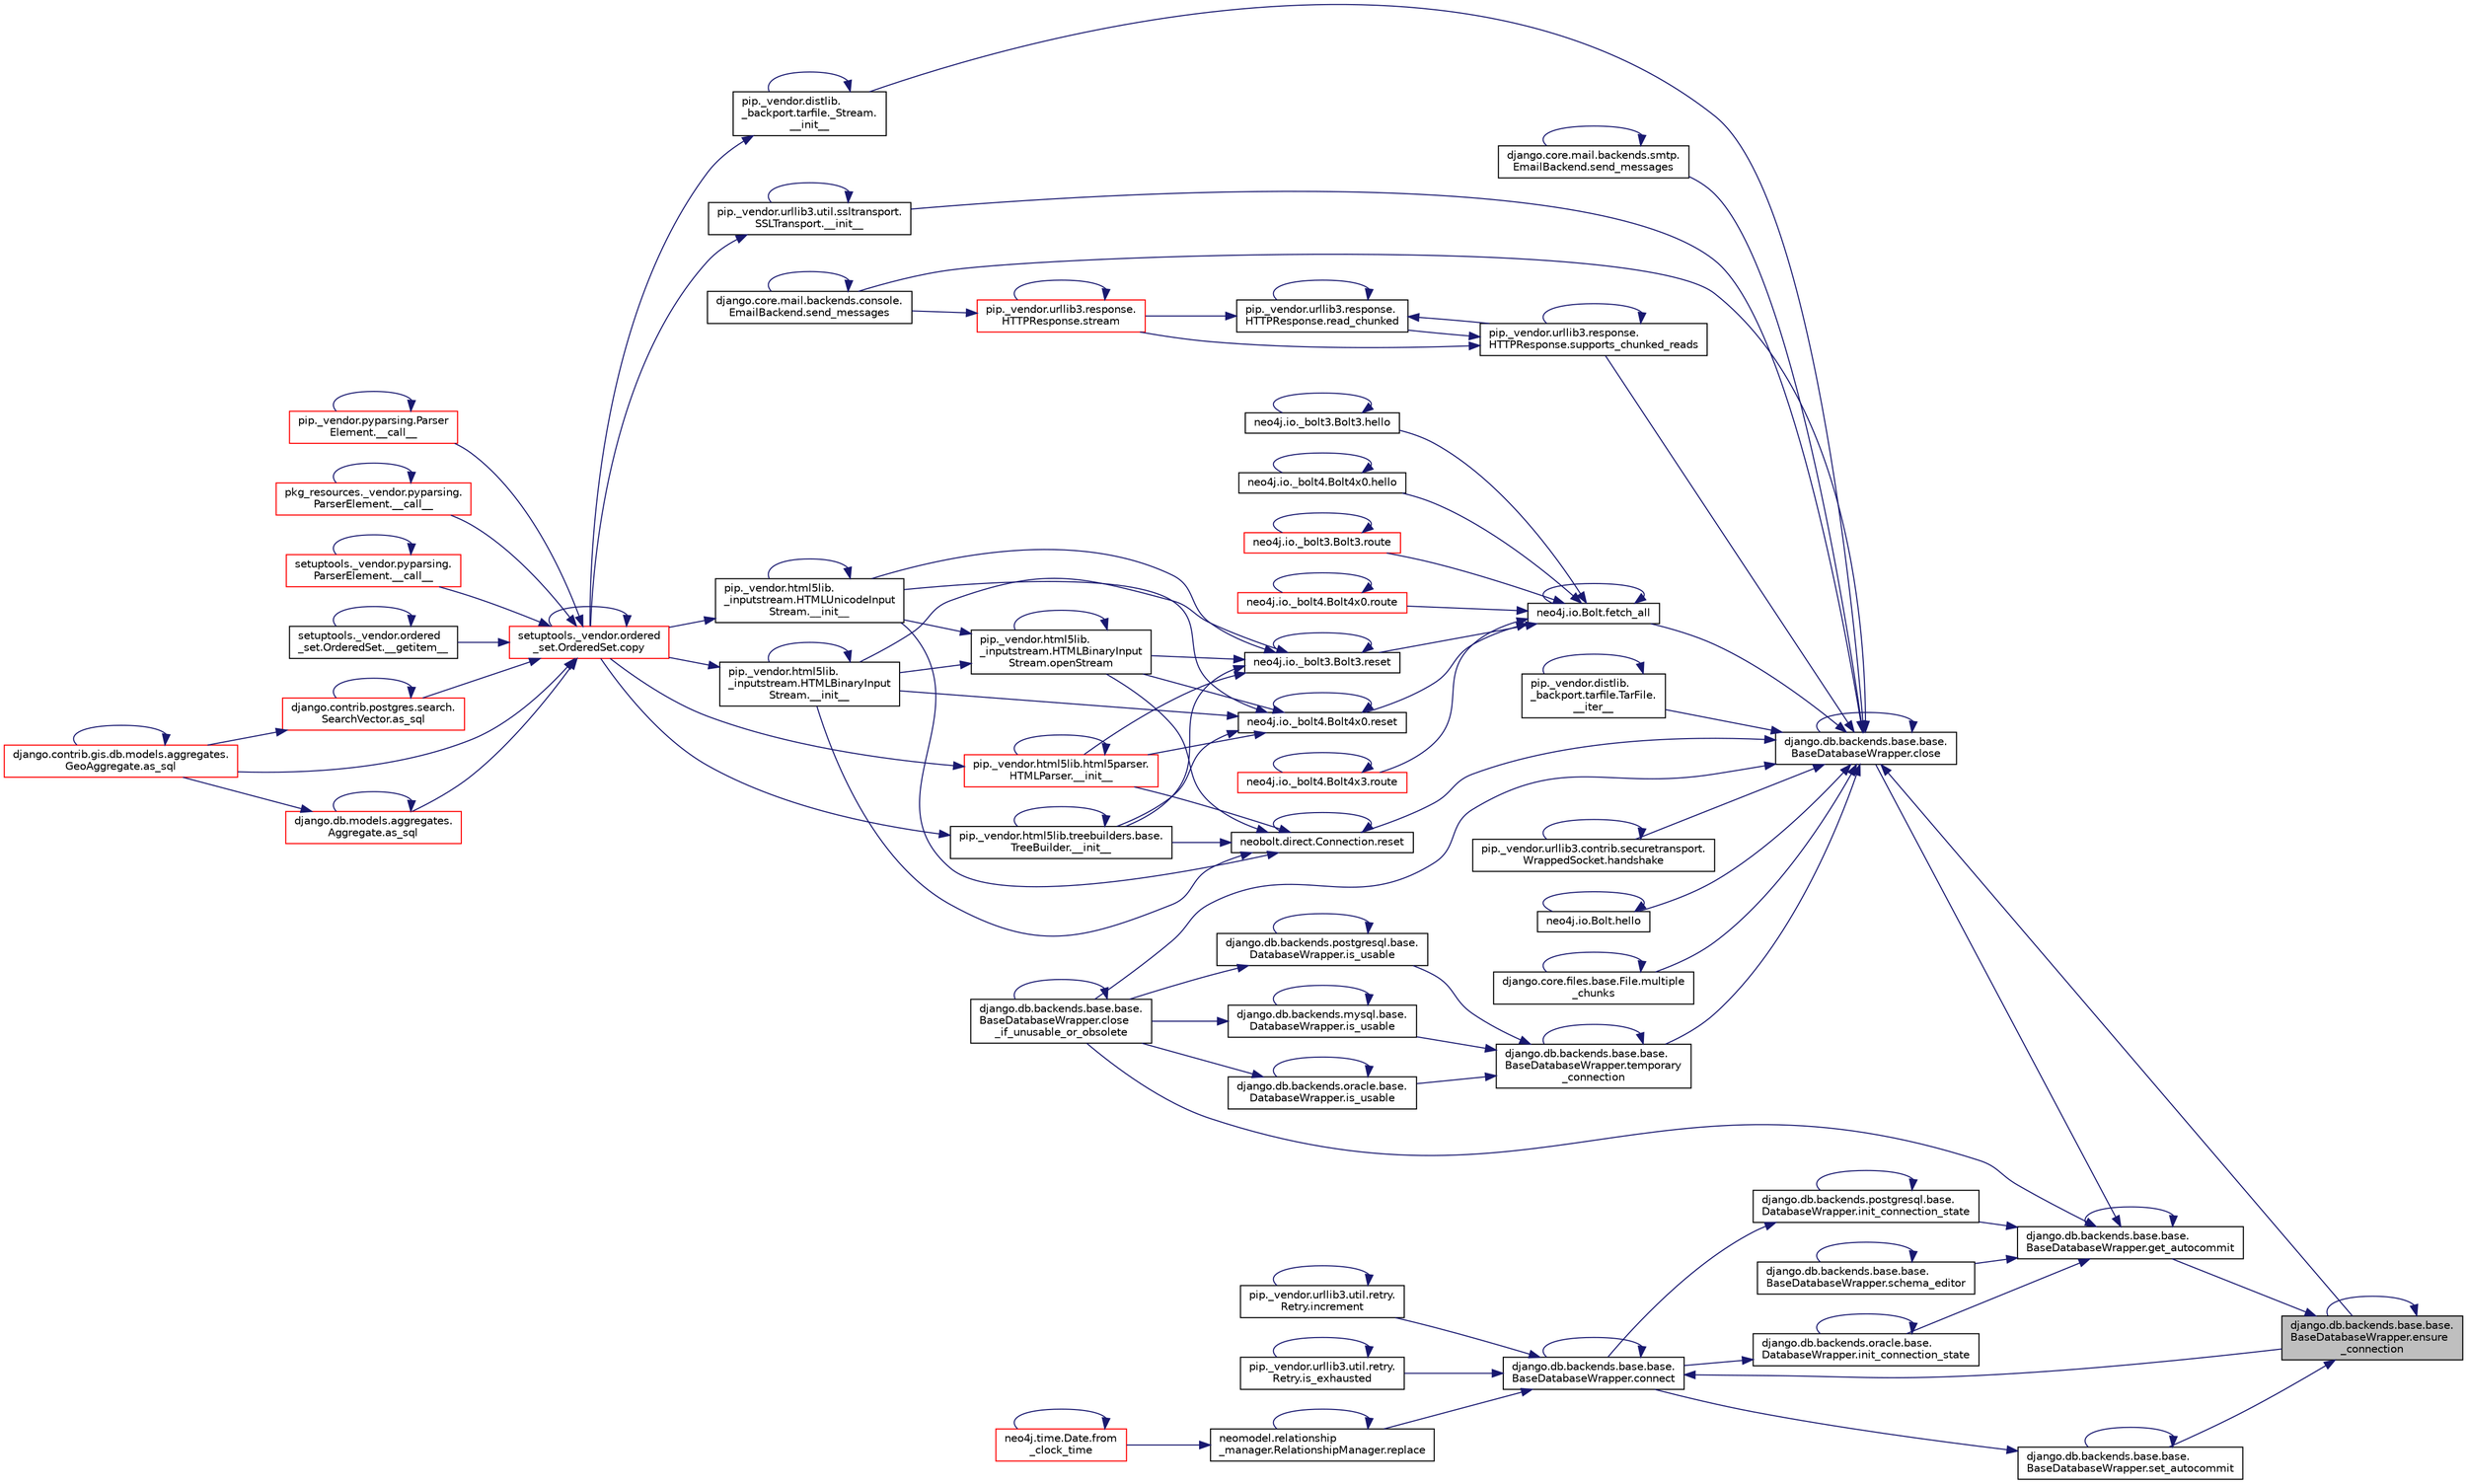 digraph "django.db.backends.base.base.BaseDatabaseWrapper.ensure_connection"
{
 // LATEX_PDF_SIZE
  edge [fontname="Helvetica",fontsize="10",labelfontname="Helvetica",labelfontsize="10"];
  node [fontname="Helvetica",fontsize="10",shape=record];
  rankdir="RL";
  Node1 [label="django.db.backends.base.base.\lBaseDatabaseWrapper.ensure\l_connection",height=0.2,width=0.4,color="black", fillcolor="grey75", style="filled", fontcolor="black",tooltip=" "];
  Node1 -> Node1 [dir="back",color="midnightblue",fontsize="10",style="solid",fontname="Helvetica"];
  Node1 -> Node2 [dir="back",color="midnightblue",fontsize="10",style="solid",fontname="Helvetica"];
  Node2 [label="django.db.backends.base.base.\lBaseDatabaseWrapper.get_autocommit",height=0.2,width=0.4,color="black", fillcolor="white", style="filled",URL="$d2/d62/classdjango_1_1db_1_1backends_1_1base_1_1base_1_1_base_database_wrapper.html#a740f17e760d3df1f720f694b988aad33",tooltip=" "];
  Node2 -> Node3 [dir="back",color="midnightblue",fontsize="10",style="solid",fontname="Helvetica"];
  Node3 [label="django.db.backends.base.base.\lBaseDatabaseWrapper.close",height=0.2,width=0.4,color="black", fillcolor="white", style="filled",URL="$d2/d62/classdjango_1_1db_1_1backends_1_1base_1_1base_1_1_base_database_wrapper.html#a5e2f5642f3f4943bf2530f10ffd792c0",tooltip=" "];
  Node3 -> Node4 [dir="back",color="midnightblue",fontsize="10",style="solid",fontname="Helvetica"];
  Node4 [label="pip._vendor.distlib.\l_backport.tarfile._Stream.\l__init__",height=0.2,width=0.4,color="black", fillcolor="white", style="filled",URL="$de/d60/classpip_1_1__vendor_1_1distlib_1_1__backport_1_1tarfile_1_1___stream.html#a17492c93bae9e70b816bffb077cf2912",tooltip=" "];
  Node4 -> Node4 [dir="back",color="midnightblue",fontsize="10",style="solid",fontname="Helvetica"];
  Node4 -> Node5 [dir="back",color="midnightblue",fontsize="10",style="solid",fontname="Helvetica"];
  Node5 [label="setuptools._vendor.ordered\l_set.OrderedSet.copy",height=0.2,width=0.4,color="red", fillcolor="white", style="filled",URL="$d0/d40/classsetuptools_1_1__vendor_1_1ordered__set_1_1_ordered_set.html#a84224c403039b9dac5d2794d85073053",tooltip=" "];
  Node5 -> Node6 [dir="back",color="midnightblue",fontsize="10",style="solid",fontname="Helvetica"];
  Node6 [label="pip._vendor.pyparsing.Parser\lElement.__call__",height=0.2,width=0.4,color="red", fillcolor="white", style="filled",URL="$df/d7f/classpip_1_1__vendor_1_1pyparsing_1_1_parser_element.html#ae345dfb10ea6a1e9c77120e86129ab16",tooltip=" "];
  Node6 -> Node6 [dir="back",color="midnightblue",fontsize="10",style="solid",fontname="Helvetica"];
  Node5 -> Node9 [dir="back",color="midnightblue",fontsize="10",style="solid",fontname="Helvetica"];
  Node9 [label="pkg_resources._vendor.pyparsing.\lParserElement.__call__",height=0.2,width=0.4,color="red", fillcolor="white", style="filled",URL="$de/df0/classpkg__resources_1_1__vendor_1_1pyparsing_1_1_parser_element.html#a43d9a7e720d29a80c49f63998712c9a5",tooltip=" "];
  Node9 -> Node9 [dir="back",color="midnightblue",fontsize="10",style="solid",fontname="Helvetica"];
  Node5 -> Node10 [dir="back",color="midnightblue",fontsize="10",style="solid",fontname="Helvetica"];
  Node10 [label="setuptools._vendor.pyparsing.\lParserElement.__call__",height=0.2,width=0.4,color="red", fillcolor="white", style="filled",URL="$d9/d25/classsetuptools_1_1__vendor_1_1pyparsing_1_1_parser_element.html#a7f154aa4d9339f88d2306325bf99b953",tooltip=" "];
  Node10 -> Node10 [dir="back",color="midnightblue",fontsize="10",style="solid",fontname="Helvetica"];
  Node5 -> Node11 [dir="back",color="midnightblue",fontsize="10",style="solid",fontname="Helvetica"];
  Node11 [label="setuptools._vendor.ordered\l_set.OrderedSet.__getitem__",height=0.2,width=0.4,color="black", fillcolor="white", style="filled",URL="$d0/d40/classsetuptools_1_1__vendor_1_1ordered__set_1_1_ordered_set.html#afa5d263824cc35374a0cf762672f68ae",tooltip=" "];
  Node11 -> Node11 [dir="back",color="midnightblue",fontsize="10",style="solid",fontname="Helvetica"];
  Node5 -> Node12 [dir="back",color="midnightblue",fontsize="10",style="solid",fontname="Helvetica"];
  Node12 [label="django.db.models.aggregates.\lAggregate.as_sql",height=0.2,width=0.4,color="red", fillcolor="white", style="filled",URL="$d7/d0c/classdjango_1_1db_1_1models_1_1aggregates_1_1_aggregate.html#a86af10d7994d4f7a535cb7476201db71",tooltip=" "];
  Node12 -> Node12 [dir="back",color="midnightblue",fontsize="10",style="solid",fontname="Helvetica"];
  Node12 -> Node15 [dir="back",color="midnightblue",fontsize="10",style="solid",fontname="Helvetica"];
  Node15 [label="django.contrib.gis.db.models.aggregates.\lGeoAggregate.as_sql",height=0.2,width=0.4,color="red", fillcolor="white", style="filled",URL="$df/dbe/classdjango_1_1contrib_1_1gis_1_1db_1_1models_1_1aggregates_1_1_geo_aggregate.html#a129bfb83cb8d965d40be63e974594fa7",tooltip=" "];
  Node15 -> Node15 [dir="back",color="midnightblue",fontsize="10",style="solid",fontname="Helvetica"];
  Node5 -> Node15 [dir="back",color="midnightblue",fontsize="10",style="solid",fontname="Helvetica"];
  Node5 -> Node26 [dir="back",color="midnightblue",fontsize="10",style="solid",fontname="Helvetica"];
  Node26 [label="django.contrib.postgres.search.\lSearchVector.as_sql",height=0.2,width=0.4,color="red", fillcolor="white", style="filled",URL="$d3/d9b/classdjango_1_1contrib_1_1postgres_1_1search_1_1_search_vector.html#a20b770d5d88a5d8d2c6b3f60feb66e07",tooltip=" "];
  Node26 -> Node15 [dir="back",color="midnightblue",fontsize="10",style="solid",fontname="Helvetica"];
  Node26 -> Node26 [dir="back",color="midnightblue",fontsize="10",style="solid",fontname="Helvetica"];
  Node5 -> Node5 [dir="back",color="midnightblue",fontsize="10",style="solid",fontname="Helvetica"];
  Node3 -> Node100 [dir="back",color="midnightblue",fontsize="10",style="solid",fontname="Helvetica"];
  Node100 [label="pip._vendor.urllib3.util.ssltransport.\lSSLTransport.__init__",height=0.2,width=0.4,color="black", fillcolor="white", style="filled",URL="$d5/d5b/classpip_1_1__vendor_1_1urllib3_1_1util_1_1ssltransport_1_1_s_s_l_transport.html#a732f5816c7be7853f2549ffabbfdc1df",tooltip=" "];
  Node100 -> Node100 [dir="back",color="midnightblue",fontsize="10",style="solid",fontname="Helvetica"];
  Node100 -> Node5 [dir="back",color="midnightblue",fontsize="10",style="solid",fontname="Helvetica"];
  Node3 -> Node101 [dir="back",color="midnightblue",fontsize="10",style="solid",fontname="Helvetica"];
  Node101 [label="pip._vendor.distlib.\l_backport.tarfile.TarFile.\l__iter__",height=0.2,width=0.4,color="black", fillcolor="white", style="filled",URL="$d7/d1d/classpip_1_1__vendor_1_1distlib_1_1__backport_1_1tarfile_1_1_tar_file.html#aeff57e92d5ef967aef950e42d56ece22",tooltip=" "];
  Node101 -> Node101 [dir="back",color="midnightblue",fontsize="10",style="solid",fontname="Helvetica"];
  Node3 -> Node3 [dir="back",color="midnightblue",fontsize="10",style="solid",fontname="Helvetica"];
  Node3 -> Node102 [dir="back",color="midnightblue",fontsize="10",style="solid",fontname="Helvetica"];
  Node102 [label="django.db.backends.base.base.\lBaseDatabaseWrapper.close\l_if_unusable_or_obsolete",height=0.2,width=0.4,color="black", fillcolor="white", style="filled",URL="$d2/d62/classdjango_1_1db_1_1backends_1_1base_1_1base_1_1_base_database_wrapper.html#a76d714cd976b2dd3cd3c731984d299d0",tooltip=" "];
  Node102 -> Node102 [dir="back",color="midnightblue",fontsize="10",style="solid",fontname="Helvetica"];
  Node3 -> Node1 [dir="back",color="midnightblue",fontsize="10",style="solid",fontname="Helvetica"];
  Node3 -> Node103 [dir="back",color="midnightblue",fontsize="10",style="solid",fontname="Helvetica"];
  Node103 [label="neo4j.io.Bolt.fetch_all",height=0.2,width=0.4,color="black", fillcolor="white", style="filled",URL="$db/dec/classneo4j_1_1io_1_1_bolt.html#aeabe1dd43e33259be90037c6f311f360",tooltip=" "];
  Node103 -> Node103 [dir="back",color="midnightblue",fontsize="10",style="solid",fontname="Helvetica"];
  Node103 -> Node104 [dir="back",color="midnightblue",fontsize="10",style="solid",fontname="Helvetica"];
  Node104 [label="neo4j.io._bolt3.Bolt3.hello",height=0.2,width=0.4,color="black", fillcolor="white", style="filled",URL="$db/d66/classneo4j_1_1io_1_1__bolt3_1_1_bolt3.html#a4b44932eb9deb87d3ef16d5f3eeabd48",tooltip=" "];
  Node104 -> Node104 [dir="back",color="midnightblue",fontsize="10",style="solid",fontname="Helvetica"];
  Node103 -> Node105 [dir="back",color="midnightblue",fontsize="10",style="solid",fontname="Helvetica"];
  Node105 [label="neo4j.io._bolt4.Bolt4x0.hello",height=0.2,width=0.4,color="black", fillcolor="white", style="filled",URL="$d2/dd8/classneo4j_1_1io_1_1__bolt4_1_1_bolt4x0.html#a834ee76dbf7f2f4b2098bbd2978f7c6f",tooltip=" "];
  Node105 -> Node105 [dir="back",color="midnightblue",fontsize="10",style="solid",fontname="Helvetica"];
  Node103 -> Node106 [dir="back",color="midnightblue",fontsize="10",style="solid",fontname="Helvetica"];
  Node106 [label="neo4j.io._bolt3.Bolt3.reset",height=0.2,width=0.4,color="black", fillcolor="white", style="filled",URL="$db/d66/classneo4j_1_1io_1_1__bolt3_1_1_bolt3.html#a2ea8fc802c7b0d66e3549121b1285947",tooltip=" "];
  Node106 -> Node80 [dir="back",color="midnightblue",fontsize="10",style="solid",fontname="Helvetica"];
  Node80 [label="pip._vendor.html5lib.treebuilders.base.\lTreeBuilder.__init__",height=0.2,width=0.4,color="black", fillcolor="white", style="filled",URL="$dc/d32/classpip_1_1__vendor_1_1html5lib_1_1treebuilders_1_1base_1_1_tree_builder.html#a9c33de062da5ed869465f126e6d4c88c",tooltip=" "];
  Node80 -> Node80 [dir="back",color="midnightblue",fontsize="10",style="solid",fontname="Helvetica"];
  Node80 -> Node5 [dir="back",color="midnightblue",fontsize="10",style="solid",fontname="Helvetica"];
  Node106 -> Node81 [dir="back",color="midnightblue",fontsize="10",style="solid",fontname="Helvetica"];
  Node81 [label="pip._vendor.html5lib.\l_inputstream.HTMLUnicodeInput\lStream.__init__",height=0.2,width=0.4,color="black", fillcolor="white", style="filled",URL="$de/dab/classpip_1_1__vendor_1_1html5lib_1_1__inputstream_1_1_h_t_m_l_unicode_input_stream.html#aae329b9a8ec6d32fbe6de851cf40357c",tooltip=" "];
  Node81 -> Node81 [dir="back",color="midnightblue",fontsize="10",style="solid",fontname="Helvetica"];
  Node81 -> Node5 [dir="back",color="midnightblue",fontsize="10",style="solid",fontname="Helvetica"];
  Node106 -> Node82 [dir="back",color="midnightblue",fontsize="10",style="solid",fontname="Helvetica"];
  Node82 [label="pip._vendor.html5lib.\l_inputstream.HTMLBinaryInput\lStream.__init__",height=0.2,width=0.4,color="black", fillcolor="white", style="filled",URL="$dc/db5/classpip_1_1__vendor_1_1html5lib_1_1__inputstream_1_1_h_t_m_l_binary_input_stream.html#a0ffa5c0b7956975f3ee09dab1b8a53bd",tooltip=" "];
  Node82 -> Node82 [dir="back",color="midnightblue",fontsize="10",style="solid",fontname="Helvetica"];
  Node82 -> Node5 [dir="back",color="midnightblue",fontsize="10",style="solid",fontname="Helvetica"];
  Node106 -> Node83 [dir="back",color="midnightblue",fontsize="10",style="solid",fontname="Helvetica"];
  Node83 [label="pip._vendor.html5lib.html5parser.\lHTMLParser.__init__",height=0.2,width=0.4,color="red", fillcolor="white", style="filled",URL="$dd/dcc/classpip_1_1__vendor_1_1html5lib_1_1html5parser_1_1_h_t_m_l_parser.html#ad9b0cd5d2f6a8f940f4efc6b6124c9be",tooltip=" "];
  Node83 -> Node83 [dir="back",color="midnightblue",fontsize="10",style="solid",fontname="Helvetica"];
  Node83 -> Node5 [dir="back",color="midnightblue",fontsize="10",style="solid",fontname="Helvetica"];
  Node106 -> Node85 [dir="back",color="midnightblue",fontsize="10",style="solid",fontname="Helvetica"];
  Node85 [label="pip._vendor.html5lib.\l_inputstream.HTMLBinaryInput\lStream.openStream",height=0.2,width=0.4,color="black", fillcolor="white", style="filled",URL="$dc/db5/classpip_1_1__vendor_1_1html5lib_1_1__inputstream_1_1_h_t_m_l_binary_input_stream.html#a130683adf40d7ed6dd517b9ce34f5019",tooltip=" "];
  Node85 -> Node81 [dir="back",color="midnightblue",fontsize="10",style="solid",fontname="Helvetica"];
  Node85 -> Node82 [dir="back",color="midnightblue",fontsize="10",style="solid",fontname="Helvetica"];
  Node85 -> Node85 [dir="back",color="midnightblue",fontsize="10",style="solid",fontname="Helvetica"];
  Node106 -> Node106 [dir="back",color="midnightblue",fontsize="10",style="solid",fontname="Helvetica"];
  Node103 -> Node107 [dir="back",color="midnightblue",fontsize="10",style="solid",fontname="Helvetica"];
  Node107 [label="neo4j.io._bolt4.Bolt4x0.reset",height=0.2,width=0.4,color="black", fillcolor="white", style="filled",URL="$d2/dd8/classneo4j_1_1io_1_1__bolt4_1_1_bolt4x0.html#a2dc1b3e8cd497185596a179c7d14c209",tooltip=" "];
  Node107 -> Node80 [dir="back",color="midnightblue",fontsize="10",style="solid",fontname="Helvetica"];
  Node107 -> Node81 [dir="back",color="midnightblue",fontsize="10",style="solid",fontname="Helvetica"];
  Node107 -> Node82 [dir="back",color="midnightblue",fontsize="10",style="solid",fontname="Helvetica"];
  Node107 -> Node83 [dir="back",color="midnightblue",fontsize="10",style="solid",fontname="Helvetica"];
  Node107 -> Node85 [dir="back",color="midnightblue",fontsize="10",style="solid",fontname="Helvetica"];
  Node107 -> Node107 [dir="back",color="midnightblue",fontsize="10",style="solid",fontname="Helvetica"];
  Node103 -> Node57 [dir="back",color="midnightblue",fontsize="10",style="solid",fontname="Helvetica"];
  Node57 [label="neo4j.io._bolt3.Bolt3.route",height=0.2,width=0.4,color="red", fillcolor="white", style="filled",URL="$db/d66/classneo4j_1_1io_1_1__bolt3_1_1_bolt3.html#af735de14dbf5cec61d93fd9fc396afd8",tooltip=" "];
  Node57 -> Node57 [dir="back",color="midnightblue",fontsize="10",style="solid",fontname="Helvetica"];
  Node103 -> Node108 [dir="back",color="midnightblue",fontsize="10",style="solid",fontname="Helvetica"];
  Node108 [label="neo4j.io._bolt4.Bolt4x0.route",height=0.2,width=0.4,color="red", fillcolor="white", style="filled",URL="$d2/dd8/classneo4j_1_1io_1_1__bolt4_1_1_bolt4x0.html#a9cbebb3429f2781e149d2d8c16e423e7",tooltip=" "];
  Node108 -> Node108 [dir="back",color="midnightblue",fontsize="10",style="solid",fontname="Helvetica"];
  Node103 -> Node109 [dir="back",color="midnightblue",fontsize="10",style="solid",fontname="Helvetica"];
  Node109 [label="neo4j.io._bolt4.Bolt4x3.route",height=0.2,width=0.4,color="red", fillcolor="white", style="filled",URL="$db/df6/classneo4j_1_1io_1_1__bolt4_1_1_bolt4x3.html#a82e13beed47984aa399feec03c498343",tooltip=" "];
  Node109 -> Node109 [dir="back",color="midnightblue",fontsize="10",style="solid",fontname="Helvetica"];
  Node3 -> Node110 [dir="back",color="midnightblue",fontsize="10",style="solid",fontname="Helvetica"];
  Node110 [label="pip._vendor.urllib3.contrib.securetransport.\lWrappedSocket.handshake",height=0.2,width=0.4,color="black", fillcolor="white", style="filled",URL="$da/dfd/classpip_1_1__vendor_1_1urllib3_1_1contrib_1_1securetransport_1_1_wrapped_socket.html#a4dff747225797a2242238d7e073fa79b",tooltip=" "];
  Node110 -> Node110 [dir="back",color="midnightblue",fontsize="10",style="solid",fontname="Helvetica"];
  Node3 -> Node111 [dir="back",color="midnightblue",fontsize="10",style="solid",fontname="Helvetica"];
  Node111 [label="neo4j.io.Bolt.hello",height=0.2,width=0.4,color="black", fillcolor="white", style="filled",URL="$db/dec/classneo4j_1_1io_1_1_bolt.html#a1a6121a9c8476295123e385ed351f383",tooltip=" "];
  Node111 -> Node111 [dir="back",color="midnightblue",fontsize="10",style="solid",fontname="Helvetica"];
  Node3 -> Node112 [dir="back",color="midnightblue",fontsize="10",style="solid",fontname="Helvetica"];
  Node112 [label="django.core.files.base.File.multiple\l_chunks",height=0.2,width=0.4,color="black", fillcolor="white", style="filled",URL="$db/def/classdjango_1_1core_1_1files_1_1base_1_1_file.html#a41708b1d92779c4397c67d10cfcf159e",tooltip=" "];
  Node112 -> Node112 [dir="back",color="midnightblue",fontsize="10",style="solid",fontname="Helvetica"];
  Node3 -> Node79 [dir="back",color="midnightblue",fontsize="10",style="solid",fontname="Helvetica"];
  Node79 [label="neobolt.direct.Connection.reset",height=0.2,width=0.4,color="black", fillcolor="white", style="filled",URL="$d8/db4/classneobolt_1_1direct_1_1_connection.html#a61bc4e93d32e42b507e812be65482c08",tooltip=" "];
  Node79 -> Node80 [dir="back",color="midnightblue",fontsize="10",style="solid",fontname="Helvetica"];
  Node79 -> Node81 [dir="back",color="midnightblue",fontsize="10",style="solid",fontname="Helvetica"];
  Node79 -> Node82 [dir="back",color="midnightblue",fontsize="10",style="solid",fontname="Helvetica"];
  Node79 -> Node83 [dir="back",color="midnightblue",fontsize="10",style="solid",fontname="Helvetica"];
  Node79 -> Node85 [dir="back",color="midnightblue",fontsize="10",style="solid",fontname="Helvetica"];
  Node79 -> Node79 [dir="back",color="midnightblue",fontsize="10",style="solid",fontname="Helvetica"];
  Node3 -> Node113 [dir="back",color="midnightblue",fontsize="10",style="solid",fontname="Helvetica"];
  Node113 [label="django.core.mail.backends.console.\lEmailBackend.send_messages",height=0.2,width=0.4,color="black", fillcolor="white", style="filled",URL="$d4/de3/classdjango_1_1core_1_1mail_1_1backends_1_1console_1_1_email_backend.html#a47ee8e77d6aeb5cba1d4598e6d982097",tooltip=" "];
  Node113 -> Node113 [dir="back",color="midnightblue",fontsize="10",style="solid",fontname="Helvetica"];
  Node3 -> Node114 [dir="back",color="midnightblue",fontsize="10",style="solid",fontname="Helvetica"];
  Node114 [label="django.core.mail.backends.smtp.\lEmailBackend.send_messages",height=0.2,width=0.4,color="black", fillcolor="white", style="filled",URL="$d7/db2/classdjango_1_1core_1_1mail_1_1backends_1_1smtp_1_1_email_backend.html#afed9f658c7a62be6d2e2c2d1f89d2acb",tooltip=" "];
  Node114 -> Node114 [dir="back",color="midnightblue",fontsize="10",style="solid",fontname="Helvetica"];
  Node3 -> Node115 [dir="back",color="midnightblue",fontsize="10",style="solid",fontname="Helvetica"];
  Node115 [label="pip._vendor.urllib3.response.\lHTTPResponse.supports_chunked_reads",height=0.2,width=0.4,color="black", fillcolor="white", style="filled",URL="$dd/d5a/classpip_1_1__vendor_1_1urllib3_1_1response_1_1_h_t_t_p_response.html#a2a1912a3eac26ffca9f80fa1ab140126",tooltip=" "];
  Node115 -> Node116 [dir="back",color="midnightblue",fontsize="10",style="solid",fontname="Helvetica"];
  Node116 [label="pip._vendor.urllib3.response.\lHTTPResponse.read_chunked",height=0.2,width=0.4,color="black", fillcolor="white", style="filled",URL="$dd/d5a/classpip_1_1__vendor_1_1urllib3_1_1response_1_1_h_t_t_p_response.html#a4c7a442f95795a5db145a0680ffbd658",tooltip=" "];
  Node116 -> Node116 [dir="back",color="midnightblue",fontsize="10",style="solid",fontname="Helvetica"];
  Node116 -> Node117 [dir="back",color="midnightblue",fontsize="10",style="solid",fontname="Helvetica"];
  Node117 [label="pip._vendor.urllib3.response.\lHTTPResponse.stream",height=0.2,width=0.4,color="red", fillcolor="white", style="filled",URL="$dd/d5a/classpip_1_1__vendor_1_1urllib3_1_1response_1_1_h_t_t_p_response.html#aad7ca8755c86a2cfe56f28e64b7f9e77",tooltip=" "];
  Node117 -> Node113 [dir="back",color="midnightblue",fontsize="10",style="solid",fontname="Helvetica"];
  Node117 -> Node117 [dir="back",color="midnightblue",fontsize="10",style="solid",fontname="Helvetica"];
  Node116 -> Node115 [dir="back",color="midnightblue",fontsize="10",style="solid",fontname="Helvetica"];
  Node115 -> Node117 [dir="back",color="midnightblue",fontsize="10",style="solid",fontname="Helvetica"];
  Node115 -> Node115 [dir="back",color="midnightblue",fontsize="10",style="solid",fontname="Helvetica"];
  Node3 -> Node623 [dir="back",color="midnightblue",fontsize="10",style="solid",fontname="Helvetica"];
  Node623 [label="django.db.backends.base.base.\lBaseDatabaseWrapper.temporary\l_connection",height=0.2,width=0.4,color="black", fillcolor="white", style="filled",URL="$d2/d62/classdjango_1_1db_1_1backends_1_1base_1_1base_1_1_base_database_wrapper.html#aa5a34affc0126827cec3945846c351ab",tooltip=" "];
  Node623 -> Node624 [dir="back",color="midnightblue",fontsize="10",style="solid",fontname="Helvetica"];
  Node624 [label="django.db.backends.mysql.base.\lDatabaseWrapper.is_usable",height=0.2,width=0.4,color="black", fillcolor="white", style="filled",URL="$d4/dbe/classdjango_1_1db_1_1backends_1_1mysql_1_1base_1_1_database_wrapper.html#a77c003153d59f4792b5727ebff6fbfda",tooltip=" "];
  Node624 -> Node102 [dir="back",color="midnightblue",fontsize="10",style="solid",fontname="Helvetica"];
  Node624 -> Node624 [dir="back",color="midnightblue",fontsize="10",style="solid",fontname="Helvetica"];
  Node623 -> Node625 [dir="back",color="midnightblue",fontsize="10",style="solid",fontname="Helvetica"];
  Node625 [label="django.db.backends.oracle.base.\lDatabaseWrapper.is_usable",height=0.2,width=0.4,color="black", fillcolor="white", style="filled",URL="$dd/dbf/classdjango_1_1db_1_1backends_1_1oracle_1_1base_1_1_database_wrapper.html#aed65b61d825c6e00716d9a01c024165b",tooltip=" "];
  Node625 -> Node102 [dir="back",color="midnightblue",fontsize="10",style="solid",fontname="Helvetica"];
  Node625 -> Node625 [dir="back",color="midnightblue",fontsize="10",style="solid",fontname="Helvetica"];
  Node623 -> Node626 [dir="back",color="midnightblue",fontsize="10",style="solid",fontname="Helvetica"];
  Node626 [label="django.db.backends.postgresql.base.\lDatabaseWrapper.is_usable",height=0.2,width=0.4,color="black", fillcolor="white", style="filled",URL="$de/d94/classdjango_1_1db_1_1backends_1_1postgresql_1_1base_1_1_database_wrapper.html#a1aa1004ebf25a148e0d423948eea2bff",tooltip=" "];
  Node626 -> Node102 [dir="back",color="midnightblue",fontsize="10",style="solid",fontname="Helvetica"];
  Node626 -> Node626 [dir="back",color="midnightblue",fontsize="10",style="solid",fontname="Helvetica"];
  Node623 -> Node623 [dir="back",color="midnightblue",fontsize="10",style="solid",fontname="Helvetica"];
  Node2 -> Node102 [dir="back",color="midnightblue",fontsize="10",style="solid",fontname="Helvetica"];
  Node2 -> Node2 [dir="back",color="midnightblue",fontsize="10",style="solid",fontname="Helvetica"];
  Node2 -> Node679 [dir="back",color="midnightblue",fontsize="10",style="solid",fontname="Helvetica"];
  Node679 [label="django.db.backends.oracle.base.\lDatabaseWrapper.init_connection_state",height=0.2,width=0.4,color="black", fillcolor="white", style="filled",URL="$dd/dbf/classdjango_1_1db_1_1backends_1_1oracle_1_1base_1_1_database_wrapper.html#a7904bf3930a0945d33d0cb148c265fe1",tooltip=" "];
  Node679 -> Node680 [dir="back",color="midnightblue",fontsize="10",style="solid",fontname="Helvetica"];
  Node680 [label="django.db.backends.base.base.\lBaseDatabaseWrapper.connect",height=0.2,width=0.4,color="black", fillcolor="white", style="filled",URL="$d2/d62/classdjango_1_1db_1_1backends_1_1base_1_1base_1_1_base_database_wrapper.html#a97b38e17cd35ae4efbe8e27a85a43e2f",tooltip=" "];
  Node680 -> Node680 [dir="back",color="midnightblue",fontsize="10",style="solid",fontname="Helvetica"];
  Node680 -> Node1 [dir="back",color="midnightblue",fontsize="10",style="solid",fontname="Helvetica"];
  Node680 -> Node681 [dir="back",color="midnightblue",fontsize="10",style="solid",fontname="Helvetica"];
  Node681 [label="pip._vendor.urllib3.util.retry.\lRetry.increment",height=0.2,width=0.4,color="black", fillcolor="white", style="filled",URL="$d5/d64/classpip_1_1__vendor_1_1urllib3_1_1util_1_1retry_1_1_retry.html#a9ea1500ac63c8193d039755f462a1429",tooltip=" "];
  Node681 -> Node681 [dir="back",color="midnightblue",fontsize="10",style="solid",fontname="Helvetica"];
  Node680 -> Node682 [dir="back",color="midnightblue",fontsize="10",style="solid",fontname="Helvetica"];
  Node682 [label="pip._vendor.urllib3.util.retry.\lRetry.is_exhausted",height=0.2,width=0.4,color="black", fillcolor="white", style="filled",URL="$d5/d64/classpip_1_1__vendor_1_1urllib3_1_1util_1_1retry_1_1_retry.html#a8b97633f741ac38f97c6ab38131dbb5d",tooltip=" "];
  Node682 -> Node682 [dir="back",color="midnightblue",fontsize="10",style="solid",fontname="Helvetica"];
  Node680 -> Node683 [dir="back",color="midnightblue",fontsize="10",style="solid",fontname="Helvetica"];
  Node683 [label="neomodel.relationship\l_manager.RelationshipManager.replace",height=0.2,width=0.4,color="black", fillcolor="white", style="filled",URL="$d0/dde/classneomodel_1_1relationship__manager_1_1_relationship_manager.html#ae34427286660c5737348e496ed267c33",tooltip=" "];
  Node683 -> Node198 [dir="back",color="midnightblue",fontsize="10",style="solid",fontname="Helvetica"];
  Node198 [label="neo4j.time.Date.from\l_clock_time",height=0.2,width=0.4,color="red", fillcolor="white", style="filled",URL="$d1/d6f/classneo4j_1_1time_1_1_date.html#a6e815a48a02a3f3d230e95d923cfb43b",tooltip=" "];
  Node198 -> Node198 [dir="back",color="midnightblue",fontsize="10",style="solid",fontname="Helvetica"];
  Node683 -> Node683 [dir="back",color="midnightblue",fontsize="10",style="solid",fontname="Helvetica"];
  Node679 -> Node679 [dir="back",color="midnightblue",fontsize="10",style="solid",fontname="Helvetica"];
  Node2 -> Node684 [dir="back",color="midnightblue",fontsize="10",style="solid",fontname="Helvetica"];
  Node684 [label="django.db.backends.postgresql.base.\lDatabaseWrapper.init_connection_state",height=0.2,width=0.4,color="black", fillcolor="white", style="filled",URL="$de/d94/classdjango_1_1db_1_1backends_1_1postgresql_1_1base_1_1_database_wrapper.html#a3d6e4558826873db2e8727c97af482ca",tooltip=" "];
  Node684 -> Node680 [dir="back",color="midnightblue",fontsize="10",style="solid",fontname="Helvetica"];
  Node684 -> Node684 [dir="back",color="midnightblue",fontsize="10",style="solid",fontname="Helvetica"];
  Node2 -> Node685 [dir="back",color="midnightblue",fontsize="10",style="solid",fontname="Helvetica"];
  Node685 [label="django.db.backends.base.base.\lBaseDatabaseWrapper.schema_editor",height=0.2,width=0.4,color="black", fillcolor="white", style="filled",URL="$d2/d62/classdjango_1_1db_1_1backends_1_1base_1_1base_1_1_base_database_wrapper.html#a7487ec64528c791f91a9aec2b07813b0",tooltip=" "];
  Node685 -> Node685 [dir="back",color="midnightblue",fontsize="10",style="solid",fontname="Helvetica"];
  Node1 -> Node686 [dir="back",color="midnightblue",fontsize="10",style="solid",fontname="Helvetica"];
  Node686 [label="django.db.backends.base.base.\lBaseDatabaseWrapper.set_autocommit",height=0.2,width=0.4,color="black", fillcolor="white", style="filled",URL="$d2/d62/classdjango_1_1db_1_1backends_1_1base_1_1base_1_1_base_database_wrapper.html#a110a47e3ab20b12ccdc8a8b9219def9d",tooltip=" "];
  Node686 -> Node680 [dir="back",color="midnightblue",fontsize="10",style="solid",fontname="Helvetica"];
  Node686 -> Node686 [dir="back",color="midnightblue",fontsize="10",style="solid",fontname="Helvetica"];
}
